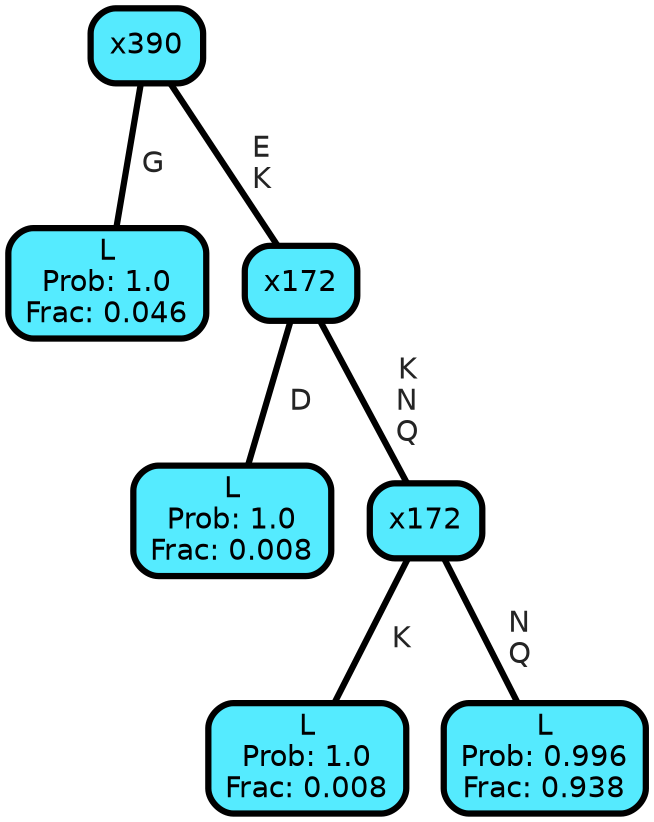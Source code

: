 graph Tree {
node [shape=box, style="filled, rounded",color="black",penwidth="3",fontcolor="black",                 fontname=helvetica] ;
graph [ranksep="0 equally", splines=straight,                 bgcolor=transparent, dpi=200] ;
edge [fontname=helvetica, fontweight=bold,fontcolor=grey14,color=black] ;
0 [label="L
Prob: 1.0
Frac: 0.046", fillcolor="#55ebff"] ;
1 [label="x390", fillcolor="#55eafe"] ;
2 [label="L
Prob: 1.0
Frac: 0.008", fillcolor="#55ebff"] ;
3 [label="x172", fillcolor="#55eafe"] ;
4 [label="L
Prob: 1.0
Frac: 0.008", fillcolor="#55ebff"] ;
5 [label="x172", fillcolor="#55eafe"] ;
6 [label="L
Prob: 0.996
Frac: 0.938", fillcolor="#55eafe"] ;
1 -- 0 [label=" G",penwidth=3] ;
1 -- 3 [label=" E\n K",penwidth=3] ;
3 -- 2 [label=" D",penwidth=3] ;
3 -- 5 [label=" K\n N\n Q",penwidth=3] ;
5 -- 4 [label=" K",penwidth=3] ;
5 -- 6 [label=" N\n Q",penwidth=3] ;
{rank = same;}}